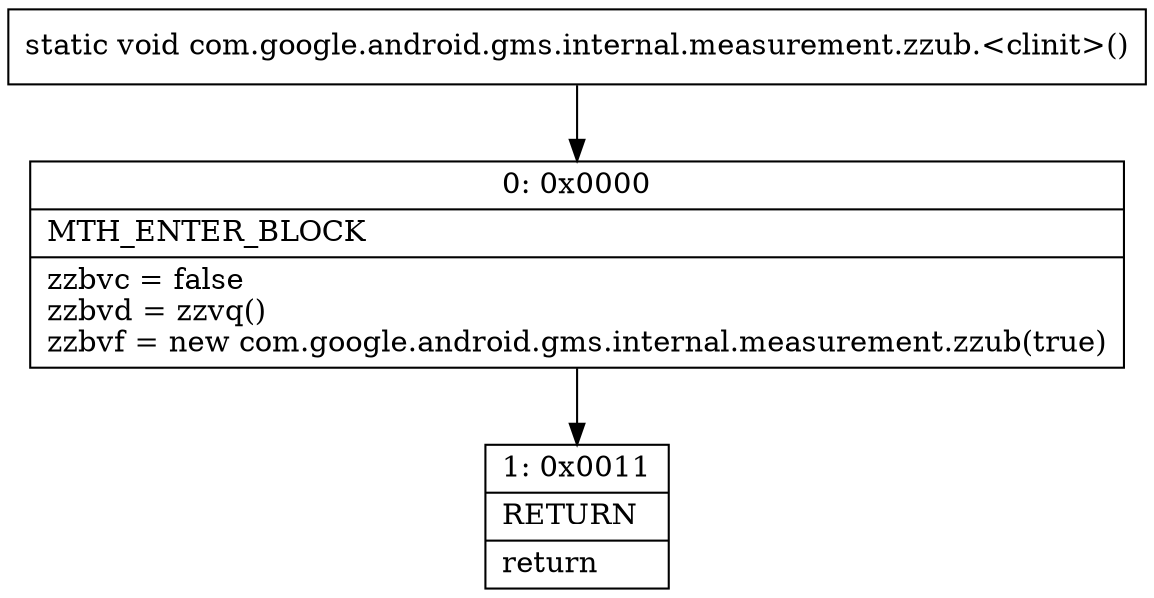 digraph "CFG forcom.google.android.gms.internal.measurement.zzub.\<clinit\>()V" {
Node_0 [shape=record,label="{0\:\ 0x0000|MTH_ENTER_BLOCK\l|zzbvc = false\lzzbvd = zzvq()\lzzbvf = new com.google.android.gms.internal.measurement.zzub(true)\l}"];
Node_1 [shape=record,label="{1\:\ 0x0011|RETURN\l|return\l}"];
MethodNode[shape=record,label="{static void com.google.android.gms.internal.measurement.zzub.\<clinit\>() }"];
MethodNode -> Node_0;
Node_0 -> Node_1;
}

